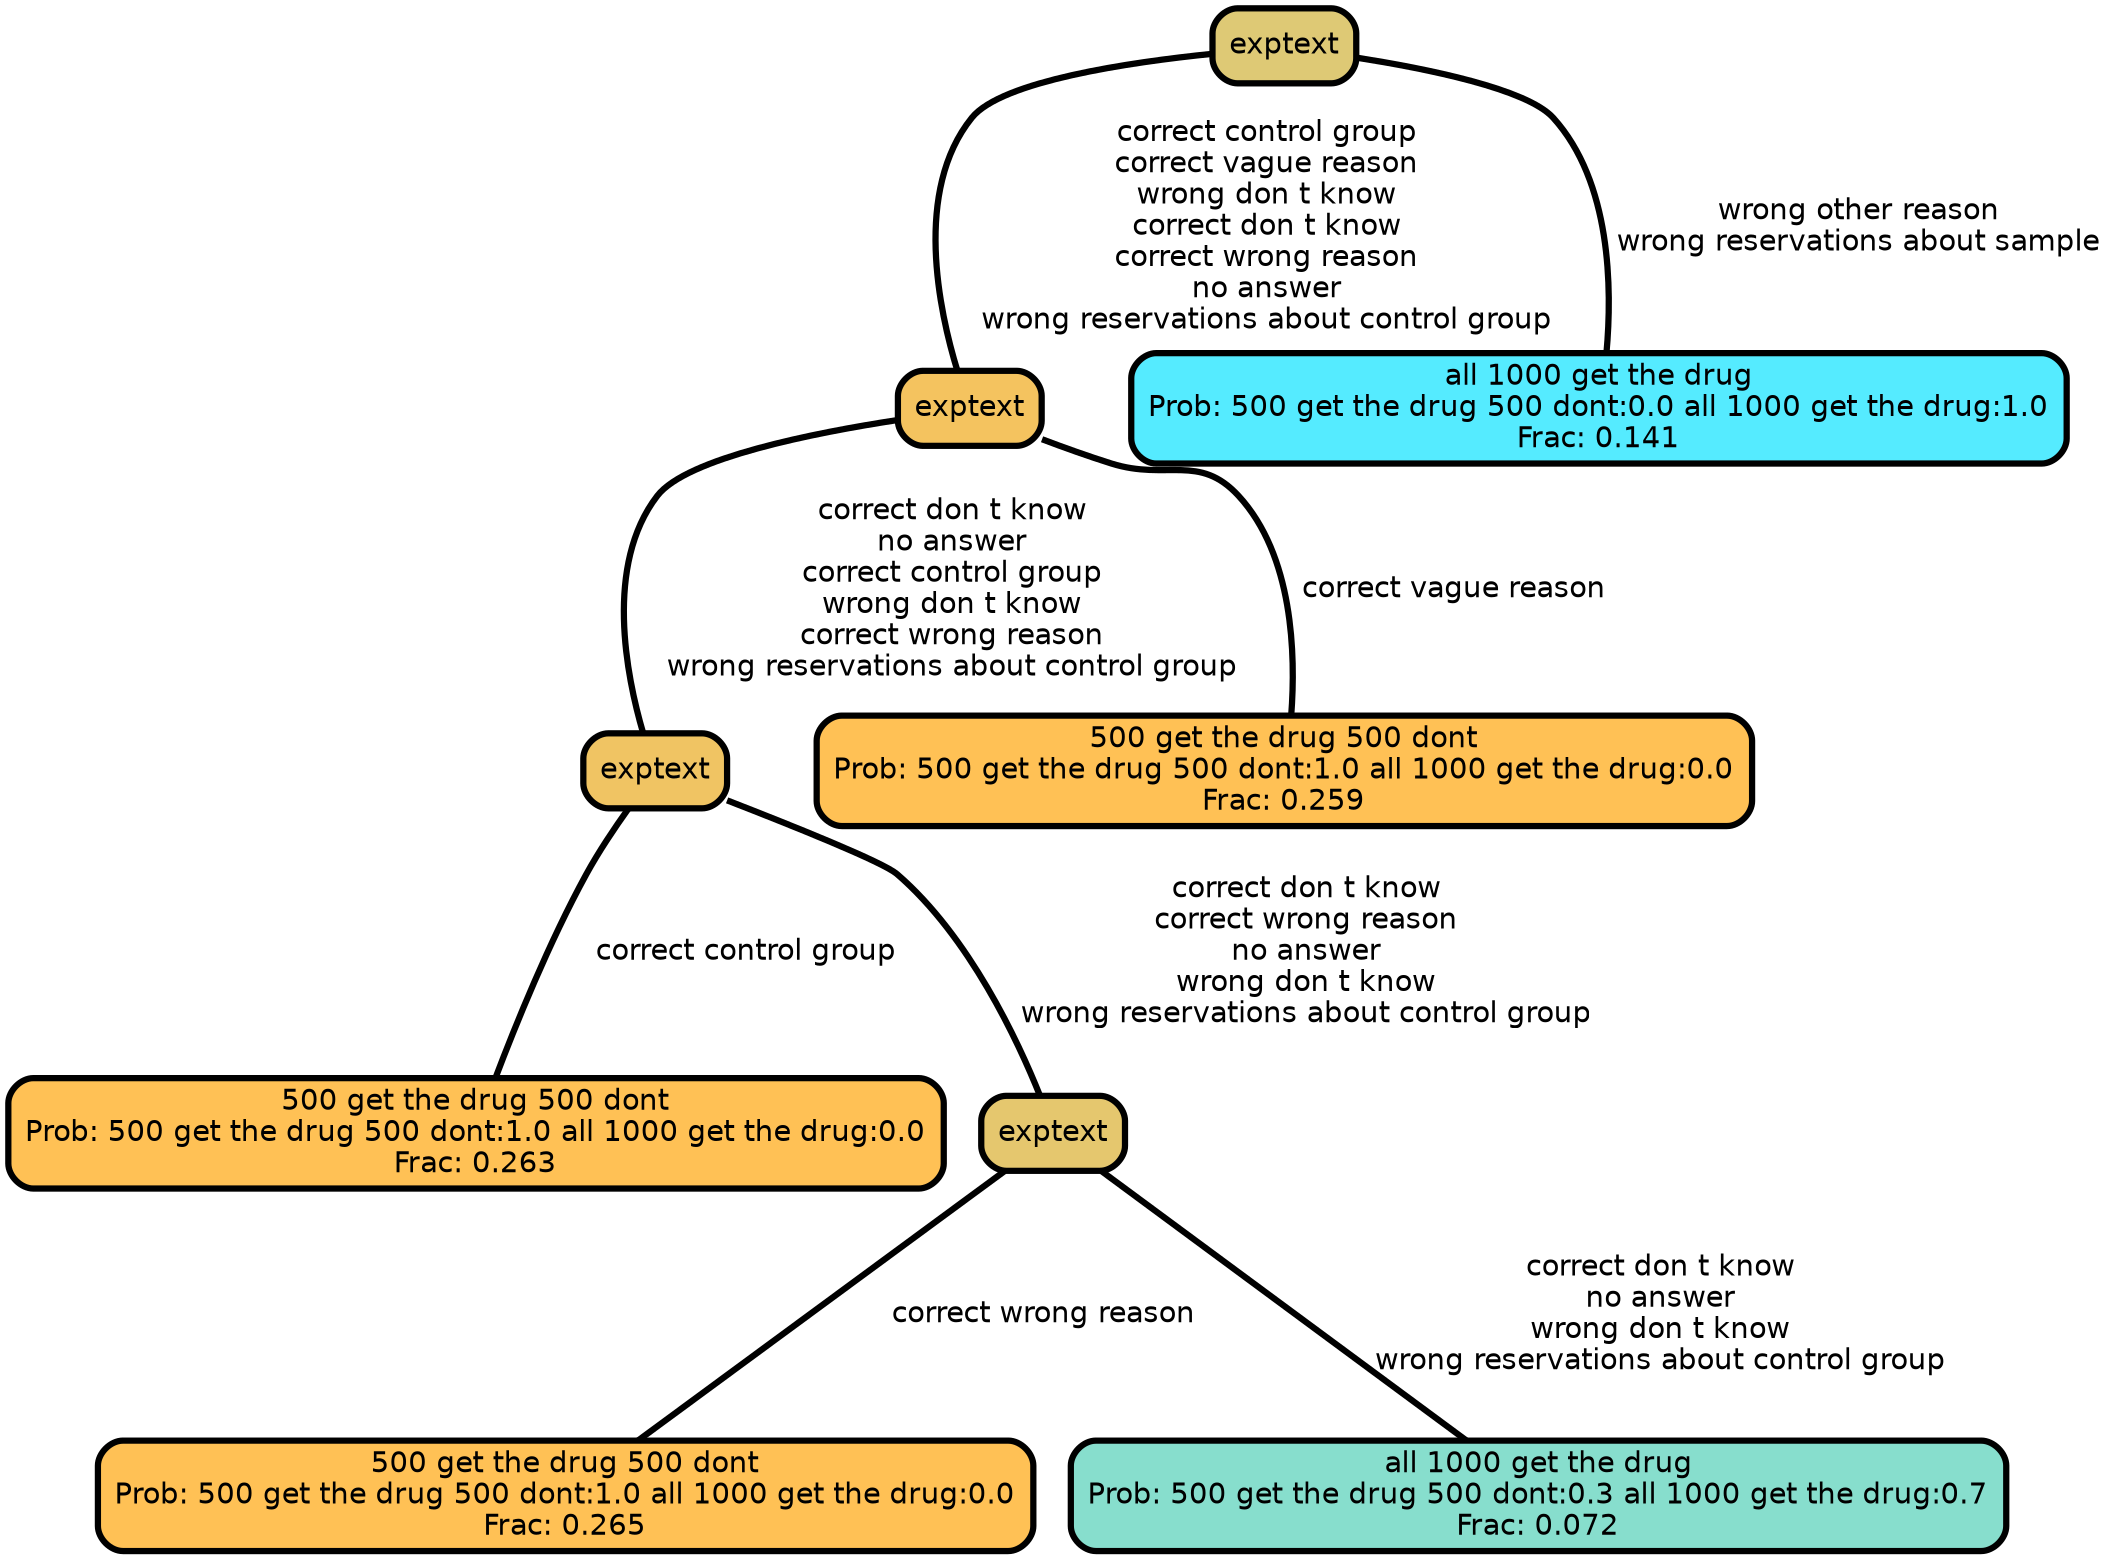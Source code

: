 graph Tree {
node [shape=box, style="filled, rounded",color="black",penwidth="3",fontcolor="black",                 fontname=helvetica] ;
graph [ranksep="0 equally", splines=straight,                 bgcolor=transparent, dpi=200] ;
edge [fontname=helvetica, color=black] ;
0 [label="500 get the drug 500 dont
Prob: 500 get the drug 500 dont:1.0 all 1000 get the drug:0.0
Frac: 0.263", fillcolor="#ffc155"] ;
1 [label="exptext", fillcolor="#f0c463"] ;
2 [label="500 get the drug 500 dont
Prob: 500 get the drug 500 dont:1.0 all 1000 get the drug:0.0
Frac: 0.265", fillcolor="#ffc155"] ;
3 [label="exptext", fillcolor="#e5c76e"] ;
4 [label="all 1000 get the drug
Prob: 500 get the drug 500 dont:0.3 all 1000 get the drug:0.7
Frac: 0.072", fillcolor="#87decd"] ;
5 [label="exptext", fillcolor="#f4c35f"] ;
6 [label="500 get the drug 500 dont
Prob: 500 get the drug 500 dont:1.0 all 1000 get the drug:0.0
Frac: 0.259", fillcolor="#ffc155"] ;
7 [label="exptext", fillcolor="#dec975"] ;
8 [label="all 1000 get the drug
Prob: 500 get the drug 500 dont:0.0 all 1000 get the drug:1.0
Frac: 0.141", fillcolor="#55ebff"] ;
1 -- 0 [label=" correct control group",penwidth=3] ;
1 -- 3 [label=" correct don t know\n correct wrong reason\n no answer\n wrong don t know\n wrong reservations about control group",penwidth=3] ;
3 -- 2 [label=" correct wrong reason",penwidth=3] ;
3 -- 4 [label=" correct don t know\n no answer\n wrong don t know\n wrong reservations about control group",penwidth=3] ;
5 -- 1 [label=" correct don t know\n no answer\n correct control group\n wrong don t know\n correct wrong reason\n wrong reservations about control group",penwidth=3] ;
5 -- 6 [label=" correct vague reason",penwidth=3] ;
7 -- 5 [label=" correct control group\n correct vague reason\n wrong don t know\n correct don t know\n correct wrong reason\n no answer\n wrong reservations about control group",penwidth=3] ;
7 -- 8 [label=" wrong other reason\n wrong reservations about sample",penwidth=3] ;
{rank = same;}}